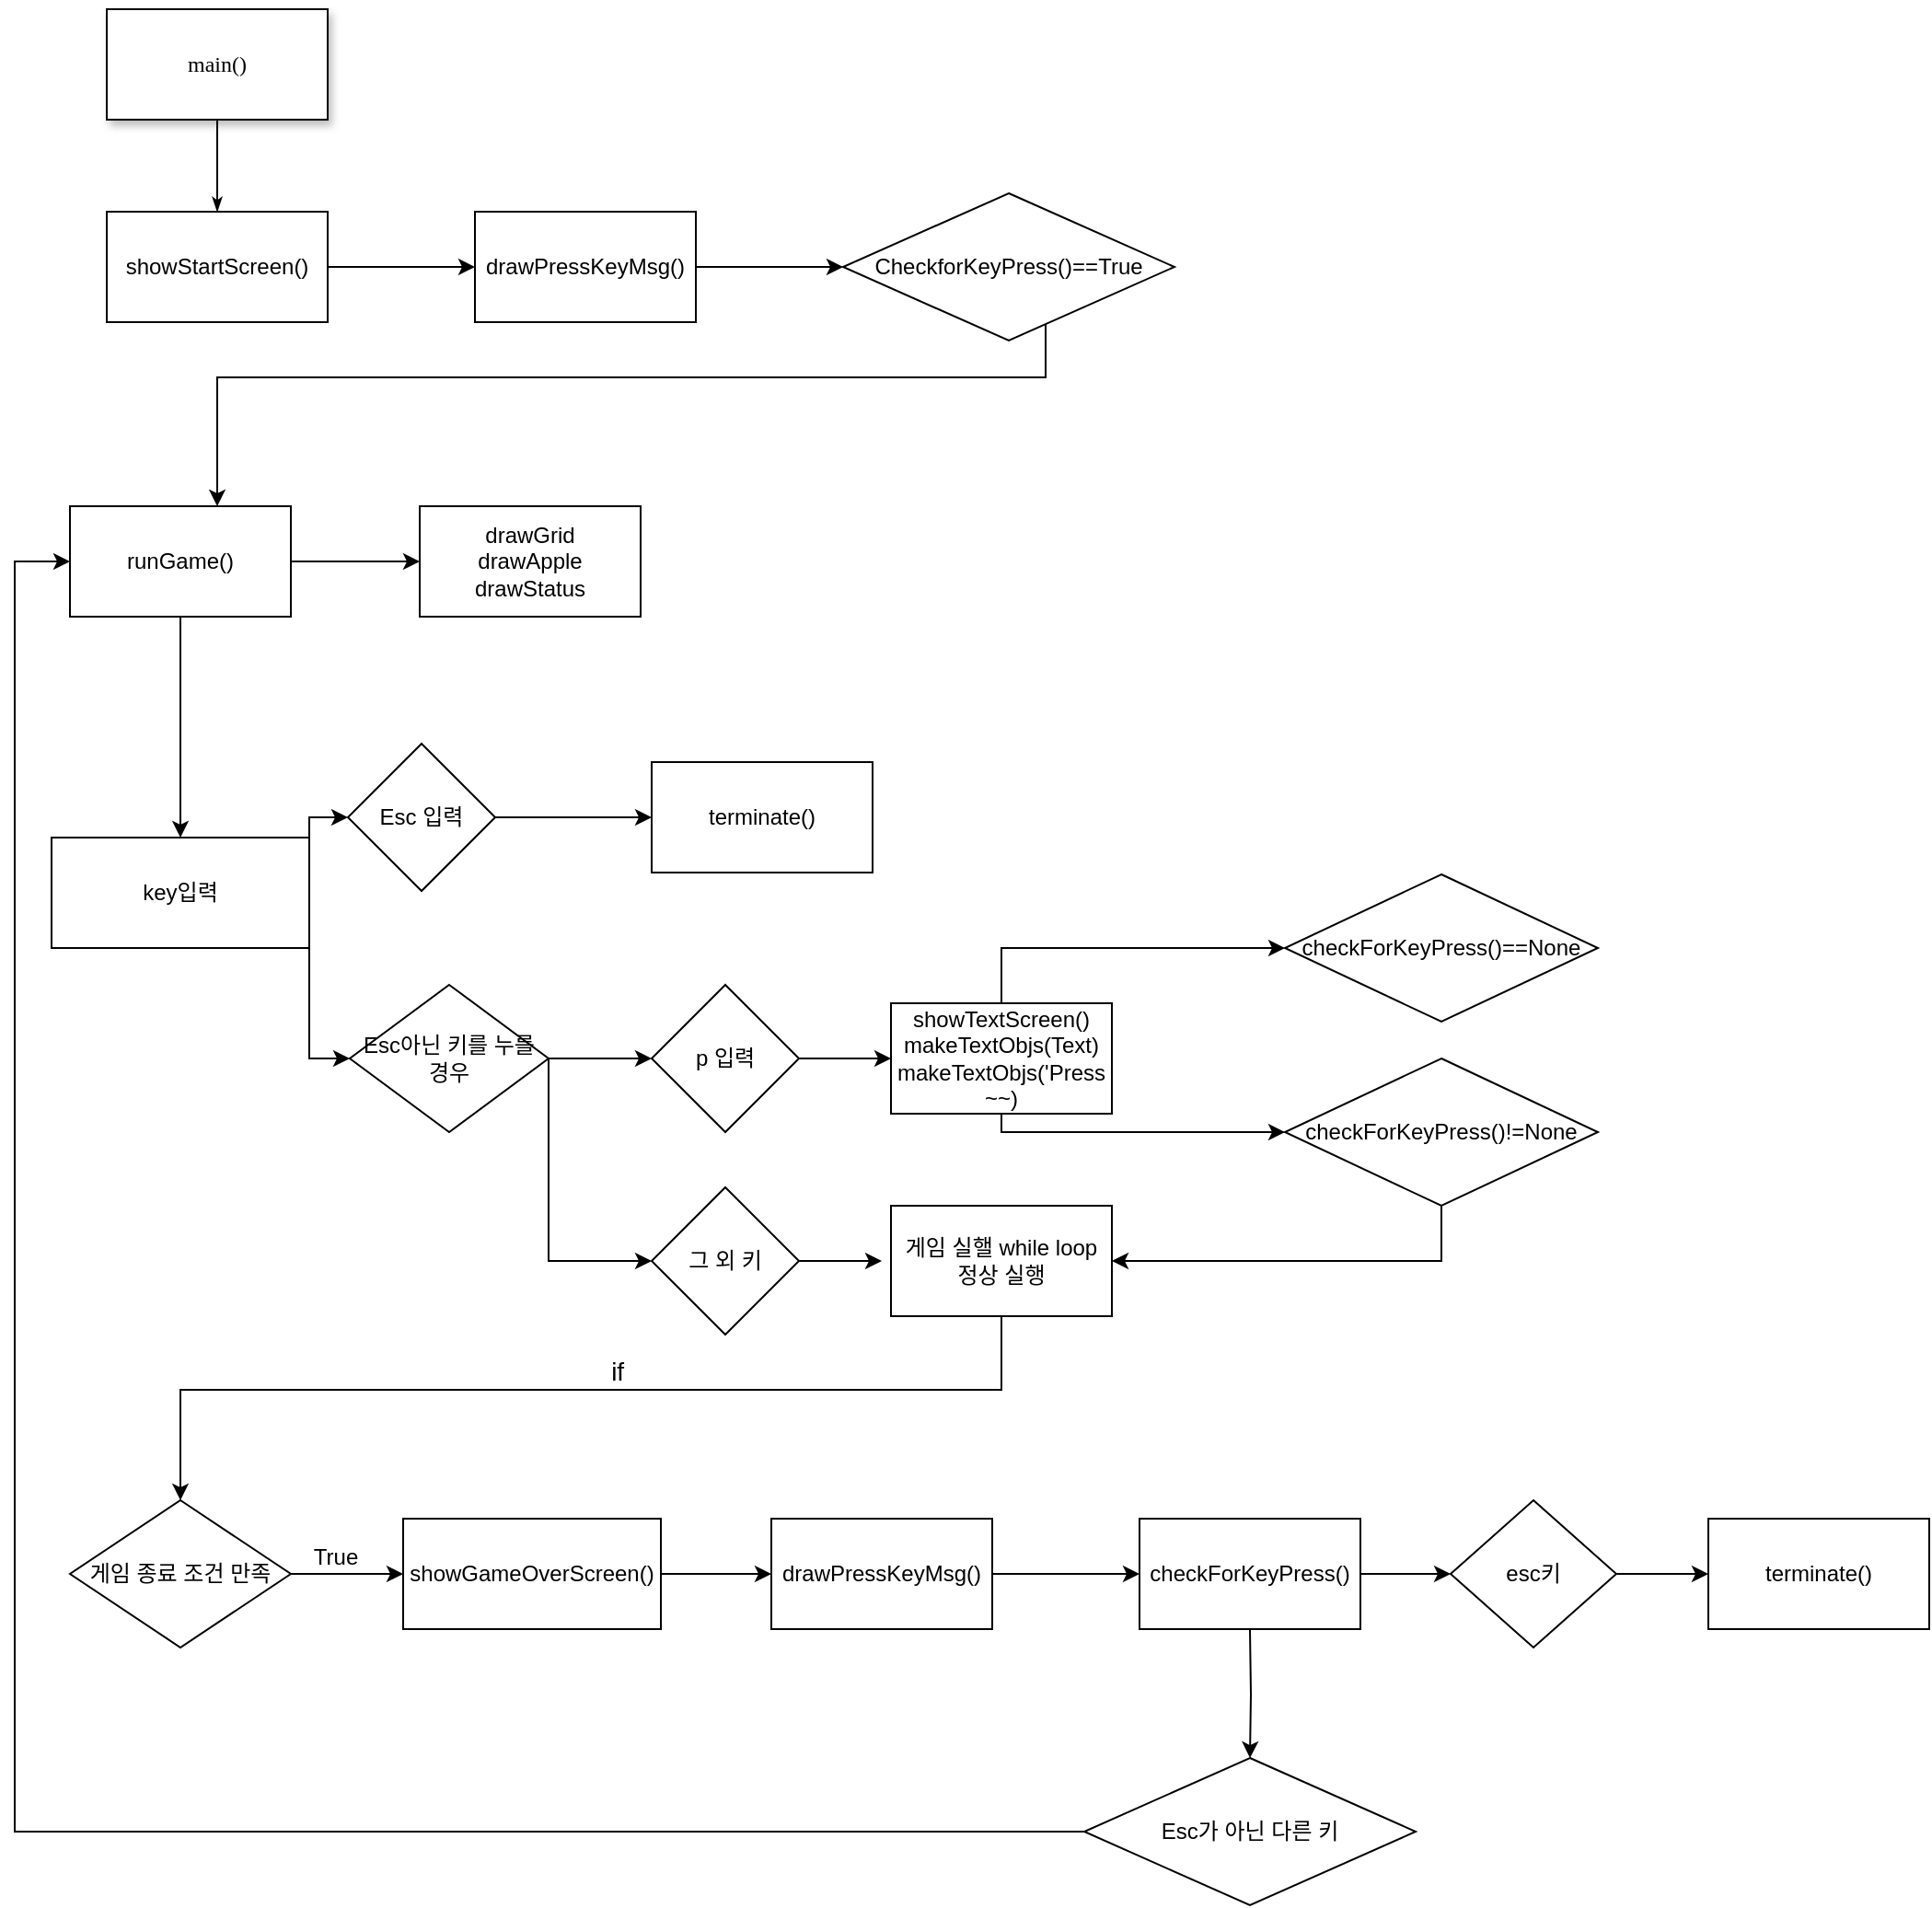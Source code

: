 <mxfile version="19.0.0" type="github">
  <diagram name="Page-1" id="edf60f1a-56cd-e834-aa8a-f176f3a09ee4">
    <mxGraphModel dx="2556" dy="1142" grid="1" gridSize="10" guides="1" tooltips="1" connect="1" arrows="1" fold="1" page="1" pageScale="1" pageWidth="1100" pageHeight="850" background="none" math="0" shadow="0">
      <root>
        <mxCell id="0" />
        <mxCell id="1" parent="0" />
        <mxCell id="60e70716793133e9-32" style="edgeStyle=orthogonalEdgeStyle;rounded=0;html=1;labelBackgroundColor=none;startSize=5;endArrow=classicThin;endFill=1;endSize=5;jettySize=auto;orthogonalLoop=1;strokeWidth=1;fontFamily=Verdana;fontSize=8" parent="1" source="60e70716793133e9-4" edge="1">
          <mxGeometry relative="1" as="geometry">
            <mxPoint x="250" y="220" as="targetPoint" />
          </mxGeometry>
        </mxCell>
        <mxCell id="60e70716793133e9-4" value="&lt;font style=&quot;font-size: 12px;&quot;&gt;main()&lt;/font&gt;" style="rounded=0;whiteSpace=wrap;html=1;shadow=1;labelBackgroundColor=none;strokeWidth=1;fontFamily=Verdana;fontSize=8;align=center;" parent="1" vertex="1">
          <mxGeometry x="190" y="110" width="120" height="60" as="geometry" />
        </mxCell>
        <mxCell id="h8E89t3zpJ7iG9NS3GkZ-6" value="" style="edgeStyle=orthogonalEdgeStyle;rounded=0;orthogonalLoop=1;jettySize=auto;html=1;" parent="1" source="h8E89t3zpJ7iG9NS3GkZ-4" target="h8E89t3zpJ7iG9NS3GkZ-5" edge="1">
          <mxGeometry relative="1" as="geometry" />
        </mxCell>
        <mxCell id="h8E89t3zpJ7iG9NS3GkZ-4" value="showStartScreen()" style="whiteSpace=wrap;html=1;rounded=0;sketch=0;" parent="1" vertex="1">
          <mxGeometry x="190" y="220" width="120" height="60" as="geometry" />
        </mxCell>
        <mxCell id="h8E89t3zpJ7iG9NS3GkZ-8" value="" style="edgeStyle=orthogonalEdgeStyle;rounded=0;orthogonalLoop=1;jettySize=auto;html=1;" parent="1" source="h8E89t3zpJ7iG9NS3GkZ-5" target="h8E89t3zpJ7iG9NS3GkZ-7" edge="1">
          <mxGeometry relative="1" as="geometry" />
        </mxCell>
        <mxCell id="h8E89t3zpJ7iG9NS3GkZ-5" value="drawPressKeyMsg()" style="whiteSpace=wrap;html=1;rounded=0;sketch=0;" parent="1" vertex="1">
          <mxGeometry x="390" y="220" width="120" height="60" as="geometry" />
        </mxCell>
        <mxCell id="h8E89t3zpJ7iG9NS3GkZ-10" value="" style="edgeStyle=orthogonalEdgeStyle;rounded=0;orthogonalLoop=1;jettySize=auto;html=1;" parent="1" source="h8E89t3zpJ7iG9NS3GkZ-7" target="h8E89t3zpJ7iG9NS3GkZ-9" edge="1">
          <mxGeometry relative="1" as="geometry">
            <Array as="points">
              <mxPoint x="700" y="310" />
              <mxPoint x="250" y="310" />
            </Array>
          </mxGeometry>
        </mxCell>
        <mxCell id="h8E89t3zpJ7iG9NS3GkZ-7" value="CheckforKeyPress()==True" style="rhombus;whiteSpace=wrap;html=1;rounded=0;sketch=0;" parent="1" vertex="1">
          <mxGeometry x="590" y="210" width="180" height="80" as="geometry" />
        </mxCell>
        <mxCell id="h8E89t3zpJ7iG9NS3GkZ-9" value="runGame()" style="whiteSpace=wrap;html=1;rounded=0;sketch=0;" parent="1" vertex="1">
          <mxGeometry x="170" y="380" width="120" height="60" as="geometry" />
        </mxCell>
        <mxCell id="h8E89t3zpJ7iG9NS3GkZ-16" value="Esc 입력" style="rhombus;whiteSpace=wrap;html=1;rounded=0;sketch=0;" parent="1" vertex="1">
          <mxGeometry x="321" y="509" width="80" height="80" as="geometry" />
        </mxCell>
        <mxCell id="h8E89t3zpJ7iG9NS3GkZ-23" value="" style="edgeStyle=orthogonalEdgeStyle;rounded=0;orthogonalLoop=1;jettySize=auto;html=1;" parent="1" source="h8E89t3zpJ7iG9NS3GkZ-18" target="h8E89t3zpJ7iG9NS3GkZ-22" edge="1">
          <mxGeometry relative="1" as="geometry" />
        </mxCell>
        <mxCell id="h8E89t3zpJ7iG9NS3GkZ-18" value="p 입력" style="rhombus;whiteSpace=wrap;html=1;rounded=0;sketch=0;" parent="1" vertex="1">
          <mxGeometry x="486" y="640" width="80" height="80" as="geometry" />
        </mxCell>
        <mxCell id="h8E89t3zpJ7iG9NS3GkZ-20" value="terminate()" style="whiteSpace=wrap;html=1;rounded=0;sketch=0;" parent="1" vertex="1">
          <mxGeometry x="486" y="519" width="120" height="60" as="geometry" />
        </mxCell>
        <mxCell id="h8E89t3zpJ7iG9NS3GkZ-25" value="" style="edgeStyle=orthogonalEdgeStyle;rounded=0;orthogonalLoop=1;jettySize=auto;html=1;entryX=0;entryY=0.5;entryDx=0;entryDy=0;" parent="1" source="h8E89t3zpJ7iG9NS3GkZ-22" target="h8E89t3zpJ7iG9NS3GkZ-24" edge="1">
          <mxGeometry relative="1" as="geometry">
            <mxPoint x="851" y="620" as="targetPoint" />
            <Array as="points">
              <mxPoint x="676" y="620" />
            </Array>
          </mxGeometry>
        </mxCell>
        <mxCell id="h8E89t3zpJ7iG9NS3GkZ-22" value="showTextScreen()&lt;br&gt;makeTextObjs(Text)&lt;br&gt;makeTextObjs(&#39;Press ~~)" style="whiteSpace=wrap;html=1;rounded=0;sketch=0;" parent="1" vertex="1">
          <mxGeometry x="616" y="650" width="120" height="60" as="geometry" />
        </mxCell>
        <mxCell id="h8E89t3zpJ7iG9NS3GkZ-24" value="checkForKeyPress()==None" style="rhombus;whiteSpace=wrap;html=1;rounded=0;sketch=0;" parent="1" vertex="1">
          <mxGeometry x="830" y="580" width="170" height="80" as="geometry" />
        </mxCell>
        <mxCell id="h8E89t3zpJ7iG9NS3GkZ-35" value="" style="edgeStyle=orthogonalEdgeStyle;rounded=0;orthogonalLoop=1;jettySize=auto;html=1;" parent="1" source="h8E89t3zpJ7iG9NS3GkZ-26" target="h8E89t3zpJ7iG9NS3GkZ-34" edge="1">
          <mxGeometry relative="1" as="geometry" />
        </mxCell>
        <mxCell id="h8E89t3zpJ7iG9NS3GkZ-26" value="게임 종료 조건 만족" style="rhombus;whiteSpace=wrap;html=1;rounded=0;sketch=0;" parent="1" vertex="1">
          <mxGeometry x="170" y="920" width="120" height="80" as="geometry" />
        </mxCell>
        <mxCell id="h8E89t3zpJ7iG9NS3GkZ-37" value="" style="edgeStyle=orthogonalEdgeStyle;rounded=0;orthogonalLoop=1;jettySize=auto;html=1;" parent="1" source="h8E89t3zpJ7iG9NS3GkZ-34" target="h8E89t3zpJ7iG9NS3GkZ-36" edge="1">
          <mxGeometry relative="1" as="geometry" />
        </mxCell>
        <mxCell id="h8E89t3zpJ7iG9NS3GkZ-34" value="showGameOverScreen()" style="whiteSpace=wrap;html=1;rounded=0;sketch=0;" parent="1" vertex="1">
          <mxGeometry x="351" y="930" width="140" height="60" as="geometry" />
        </mxCell>
        <mxCell id="h8E89t3zpJ7iG9NS3GkZ-39" value="" style="edgeStyle=orthogonalEdgeStyle;rounded=0;orthogonalLoop=1;jettySize=auto;html=1;" parent="1" source="h8E89t3zpJ7iG9NS3GkZ-36" target="h8E89t3zpJ7iG9NS3GkZ-38" edge="1">
          <mxGeometry relative="1" as="geometry" />
        </mxCell>
        <mxCell id="h8E89t3zpJ7iG9NS3GkZ-36" value="drawPressKeyMsg()" style="whiteSpace=wrap;html=1;rounded=0;sketch=0;" parent="1" vertex="1">
          <mxGeometry x="551" y="930" width="120" height="60" as="geometry" />
        </mxCell>
        <mxCell id="h8E89t3zpJ7iG9NS3GkZ-44" value="" style="edgeStyle=orthogonalEdgeStyle;rounded=0;orthogonalLoop=1;jettySize=auto;html=1;" parent="1" source="h8E89t3zpJ7iG9NS3GkZ-38" target="h8E89t3zpJ7iG9NS3GkZ-43" edge="1">
          <mxGeometry relative="1" as="geometry" />
        </mxCell>
        <mxCell id="h8E89t3zpJ7iG9NS3GkZ-38" value="checkForKeyPress()" style="whiteSpace=wrap;html=1;rounded=0;sketch=0;" parent="1" vertex="1">
          <mxGeometry x="751" y="930" width="120" height="60" as="geometry" />
        </mxCell>
        <mxCell id="h8E89t3zpJ7iG9NS3GkZ-48" value="" style="edgeStyle=orthogonalEdgeStyle;rounded=0;orthogonalLoop=1;jettySize=auto;html=1;" parent="1" target="h8E89t3zpJ7iG9NS3GkZ-47" edge="1">
          <mxGeometry relative="1" as="geometry">
            <mxPoint x="811" y="990" as="sourcePoint" />
          </mxGeometry>
        </mxCell>
        <mxCell id="Kl_mUZN86UUHj7ha3LuV-36" value="" style="edgeStyle=orthogonalEdgeStyle;rounded=0;orthogonalLoop=1;jettySize=auto;html=1;fontSize=12;" edge="1" parent="1" source="h8E89t3zpJ7iG9NS3GkZ-43" target="Kl_mUZN86UUHj7ha3LuV-35">
          <mxGeometry relative="1" as="geometry" />
        </mxCell>
        <mxCell id="h8E89t3zpJ7iG9NS3GkZ-43" value="esc키" style="rhombus;whiteSpace=wrap;html=1;rounded=0;sketch=0;" parent="1" vertex="1">
          <mxGeometry x="920" y="920" width="90" height="80" as="geometry" />
        </mxCell>
        <mxCell id="h8E89t3zpJ7iG9NS3GkZ-47" value="Esc가 아닌 다른 키" style="rhombus;whiteSpace=wrap;html=1;rounded=0;sketch=0;" parent="1" vertex="1">
          <mxGeometry x="721" y="1060" width="180" height="80" as="geometry" />
        </mxCell>
        <mxCell id="Kl_mUZN86UUHj7ha3LuV-2" value="그 외 키" style="rhombus;whiteSpace=wrap;html=1;rounded=0;sketch=0;" vertex="1" parent="1">
          <mxGeometry x="486" y="750" width="80" height="80" as="geometry" />
        </mxCell>
        <mxCell id="Kl_mUZN86UUHj7ha3LuV-3" value="게임 실핼 while loop 정상 실행" style="whiteSpace=wrap;html=1;rounded=0;sketch=0;" vertex="1" parent="1">
          <mxGeometry x="616" y="760" width="120" height="60" as="geometry" />
        </mxCell>
        <mxCell id="Kl_mUZN86UUHj7ha3LuV-8" value="" style="endArrow=classic;html=1;rounded=0;exitX=1;exitY=0.5;exitDx=0;exitDy=0;" edge="1" parent="1" source="Kl_mUZN86UUHj7ha3LuV-2">
          <mxGeometry width="50" height="50" relative="1" as="geometry">
            <mxPoint x="731" y="700" as="sourcePoint" />
            <mxPoint x="611" y="790" as="targetPoint" />
          </mxGeometry>
        </mxCell>
        <mxCell id="Kl_mUZN86UUHj7ha3LuV-12" value="" style="endArrow=classic;html=1;rounded=0;exitX=0;exitY=0.5;exitDx=0;exitDy=0;entryX=0;entryY=0.5;entryDx=0;entryDy=0;" edge="1" parent="1" source="h8E89t3zpJ7iG9NS3GkZ-47" target="h8E89t3zpJ7iG9NS3GkZ-9">
          <mxGeometry width="50" height="50" relative="1" as="geometry">
            <mxPoint x="400" y="980" as="sourcePoint" />
            <mxPoint x="450" y="930" as="targetPoint" />
            <Array as="points">
              <mxPoint x="140" y="1100" />
              <mxPoint x="140" y="410" />
            </Array>
          </mxGeometry>
        </mxCell>
        <mxCell id="Kl_mUZN86UUHj7ha3LuV-5" value="key입력" style="rounded=0;whiteSpace=wrap;html=1;" vertex="1" parent="1">
          <mxGeometry x="160" y="560" width="140" height="60" as="geometry" />
        </mxCell>
        <mxCell id="Kl_mUZN86UUHj7ha3LuV-15" value="" style="endArrow=classic;html=1;rounded=0;exitX=0.5;exitY=1;exitDx=0;exitDy=0;entryX=0.5;entryY=0;entryDx=0;entryDy=0;" edge="1" parent="1" source="Kl_mUZN86UUHj7ha3LuV-3" target="h8E89t3zpJ7iG9NS3GkZ-26">
          <mxGeometry width="50" height="50" relative="1" as="geometry">
            <mxPoint x="885" y="830" as="sourcePoint" />
            <mxPoint x="610" y="900" as="targetPoint" />
            <Array as="points">
              <mxPoint x="676" y="860" />
              <mxPoint x="230" y="860" />
            </Array>
          </mxGeometry>
        </mxCell>
        <mxCell id="Kl_mUZN86UUHj7ha3LuV-43" value="&lt;font style=&quot;font-size: 14px;&quot;&gt;if&amp;nbsp;&lt;/font&gt;" style="edgeLabel;html=1;align=center;verticalAlign=middle;resizable=0;points=[];fontSize=12;" vertex="1" connectable="0" parent="Kl_mUZN86UUHj7ha3LuV-15">
          <mxGeometry x="-0.095" relative="1" as="geometry">
            <mxPoint y="-10" as="offset" />
          </mxGeometry>
        </mxCell>
        <mxCell id="Kl_mUZN86UUHj7ha3LuV-16" value="checkForKeyPress()!=None" style="rhombus;whiteSpace=wrap;html=1;rounded=0;sketch=0;" vertex="1" parent="1">
          <mxGeometry x="830" y="680" width="170" height="80" as="geometry" />
        </mxCell>
        <mxCell id="Kl_mUZN86UUHj7ha3LuV-17" value="" style="endArrow=classic;html=1;rounded=0;exitX=0.5;exitY=1;exitDx=0;exitDy=0;entryX=0;entryY=0.5;entryDx=0;entryDy=0;" edge="1" parent="1" source="h8E89t3zpJ7iG9NS3GkZ-22" target="Kl_mUZN86UUHj7ha3LuV-16">
          <mxGeometry width="50" height="50" relative="1" as="geometry">
            <mxPoint x="531" y="840" as="sourcePoint" />
            <mxPoint x="581" y="790" as="targetPoint" />
            <Array as="points">
              <mxPoint x="676" y="720" />
            </Array>
          </mxGeometry>
        </mxCell>
        <mxCell id="Kl_mUZN86UUHj7ha3LuV-18" value="" style="endArrow=classic;html=1;rounded=0;exitX=1;exitY=0.5;exitDx=0;exitDy=0;entryX=0;entryY=0.5;entryDx=0;entryDy=0;" edge="1" parent="1" source="h8E89t3zpJ7iG9NS3GkZ-16" target="h8E89t3zpJ7iG9NS3GkZ-20">
          <mxGeometry width="50" height="50" relative="1" as="geometry">
            <mxPoint x="510" y="530" as="sourcePoint" />
            <mxPoint x="560" y="480" as="targetPoint" />
          </mxGeometry>
        </mxCell>
        <mxCell id="Kl_mUZN86UUHj7ha3LuV-20" value="" style="endArrow=classic;html=1;rounded=0;exitX=1;exitY=0.5;exitDx=0;exitDy=0;entryX=0;entryY=0.5;entryDx=0;entryDy=0;" edge="1" parent="1" source="Kl_mUZN86UUHj7ha3LuV-5" target="h8E89t3zpJ7iG9NS3GkZ-16">
          <mxGeometry width="50" height="50" relative="1" as="geometry">
            <mxPoint x="510" y="530" as="sourcePoint" />
            <mxPoint x="560" y="480" as="targetPoint" />
            <Array as="points">
              <mxPoint x="300" y="549" />
            </Array>
          </mxGeometry>
        </mxCell>
        <mxCell id="Kl_mUZN86UUHj7ha3LuV-21" value="" style="endArrow=classic;html=1;rounded=0;exitX=0.5;exitY=1;exitDx=0;exitDy=0;entryX=1;entryY=0.5;entryDx=0;entryDy=0;" edge="1" parent="1" source="Kl_mUZN86UUHj7ha3LuV-16" target="Kl_mUZN86UUHj7ha3LuV-3">
          <mxGeometry width="50" height="50" relative="1" as="geometry">
            <mxPoint x="531" y="840" as="sourcePoint" />
            <mxPoint x="581" y="790" as="targetPoint" />
            <Array as="points">
              <mxPoint x="915" y="790" />
            </Array>
          </mxGeometry>
        </mxCell>
        <mxCell id="Kl_mUZN86UUHj7ha3LuV-22" value="&lt;span style=&quot;&quot;&gt;Esc아닌 키를 누를 경우&lt;/span&gt;" style="rhombus;whiteSpace=wrap;html=1;fontSize=12;" vertex="1" parent="1">
          <mxGeometry x="322" y="640" width="108" height="80" as="geometry" />
        </mxCell>
        <mxCell id="Kl_mUZN86UUHj7ha3LuV-26" value="" style="endArrow=classic;html=1;rounded=0;fontSize=12;exitX=1;exitY=1;exitDx=0;exitDy=0;entryX=0;entryY=0.5;entryDx=0;entryDy=0;" edge="1" parent="1" source="Kl_mUZN86UUHj7ha3LuV-5" target="Kl_mUZN86UUHj7ha3LuV-22">
          <mxGeometry width="50" height="50" relative="1" as="geometry">
            <mxPoint x="510" y="620" as="sourcePoint" />
            <mxPoint x="560" y="570" as="targetPoint" />
            <Array as="points">
              <mxPoint x="300" y="680" />
            </Array>
          </mxGeometry>
        </mxCell>
        <mxCell id="Kl_mUZN86UUHj7ha3LuV-27" value="" style="endArrow=classic;html=1;rounded=0;fontSize=12;exitX=1;exitY=0.5;exitDx=0;exitDy=0;entryX=0;entryY=0.5;entryDx=0;entryDy=0;" edge="1" parent="1" source="Kl_mUZN86UUHj7ha3LuV-22" target="h8E89t3zpJ7iG9NS3GkZ-18">
          <mxGeometry width="50" height="50" relative="1" as="geometry">
            <mxPoint x="510" y="620" as="sourcePoint" />
            <mxPoint x="560" y="570" as="targetPoint" />
          </mxGeometry>
        </mxCell>
        <mxCell id="Kl_mUZN86UUHj7ha3LuV-28" value="" style="endArrow=classic;html=1;rounded=0;fontSize=12;entryX=0;entryY=0.5;entryDx=0;entryDy=0;" edge="1" parent="1" target="Kl_mUZN86UUHj7ha3LuV-2">
          <mxGeometry width="50" height="50" relative="1" as="geometry">
            <mxPoint x="430" y="680" as="sourcePoint" />
            <mxPoint x="560" y="670" as="targetPoint" />
            <Array as="points">
              <mxPoint x="430" y="790" />
            </Array>
          </mxGeometry>
        </mxCell>
        <mxCell id="Kl_mUZN86UUHj7ha3LuV-30" value="True" style="text;html=1;align=center;verticalAlign=middle;resizable=0;points=[];autosize=1;strokeColor=none;fillColor=none;fontSize=12;" vertex="1" parent="1">
          <mxGeometry x="294" y="941" width="40" height="20" as="geometry" />
        </mxCell>
        <mxCell id="Kl_mUZN86UUHj7ha3LuV-35" value="terminate()" style="whiteSpace=wrap;html=1;rounded=0;sketch=0;" vertex="1" parent="1">
          <mxGeometry x="1060" y="930" width="120" height="60" as="geometry" />
        </mxCell>
        <mxCell id="Kl_mUZN86UUHj7ha3LuV-41" value="" style="endArrow=classic;html=1;rounded=0;fontSize=12;exitX=1;exitY=0.5;exitDx=0;exitDy=0;" edge="1" parent="1" source="h8E89t3zpJ7iG9NS3GkZ-9">
          <mxGeometry width="50" height="50" relative="1" as="geometry">
            <mxPoint x="360" y="560" as="sourcePoint" />
            <mxPoint x="360" y="410" as="targetPoint" />
          </mxGeometry>
        </mxCell>
        <mxCell id="Kl_mUZN86UUHj7ha3LuV-42" value="drawGrid&lt;br&gt;drawApple&lt;br&gt;drawStatus" style="rounded=0;whiteSpace=wrap;html=1;fontSize=12;" vertex="1" parent="1">
          <mxGeometry x="360" y="380" width="120" height="60" as="geometry" />
        </mxCell>
        <mxCell id="Kl_mUZN86UUHj7ha3LuV-44" value="" style="endArrow=classic;html=1;rounded=0;fontSize=14;exitX=0.5;exitY=1;exitDx=0;exitDy=0;entryX=0.5;entryY=0;entryDx=0;entryDy=0;" edge="1" parent="1" source="h8E89t3zpJ7iG9NS3GkZ-9" target="Kl_mUZN86UUHj7ha3LuV-5">
          <mxGeometry width="50" height="50" relative="1" as="geometry">
            <mxPoint x="440" y="690" as="sourcePoint" />
            <mxPoint x="490" y="640" as="targetPoint" />
          </mxGeometry>
        </mxCell>
      </root>
    </mxGraphModel>
  </diagram>
</mxfile>
